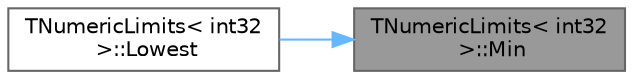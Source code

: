 digraph "TNumericLimits&lt; int32 &gt;::Min"
{
 // INTERACTIVE_SVG=YES
 // LATEX_PDF_SIZE
  bgcolor="transparent";
  edge [fontname=Helvetica,fontsize=10,labelfontname=Helvetica,labelfontsize=10];
  node [fontname=Helvetica,fontsize=10,shape=box,height=0.2,width=0.4];
  rankdir="RL";
  Node1 [id="Node000001",label="TNumericLimits\< int32\l \>::Min",height=0.2,width=0.4,color="gray40", fillcolor="grey60", style="filled", fontcolor="black",tooltip=" "];
  Node1 -> Node2 [id="edge1_Node000001_Node000002",dir="back",color="steelblue1",style="solid",tooltip=" "];
  Node2 [id="Node000002",label="TNumericLimits\< int32\l \>::Lowest",height=0.2,width=0.4,color="grey40", fillcolor="white", style="filled",URL="$d1/d19/structTNumericLimits_3_01int32_01_4.html#a5578354c4717e6466544012e9eed9e1c",tooltip=" "];
}

